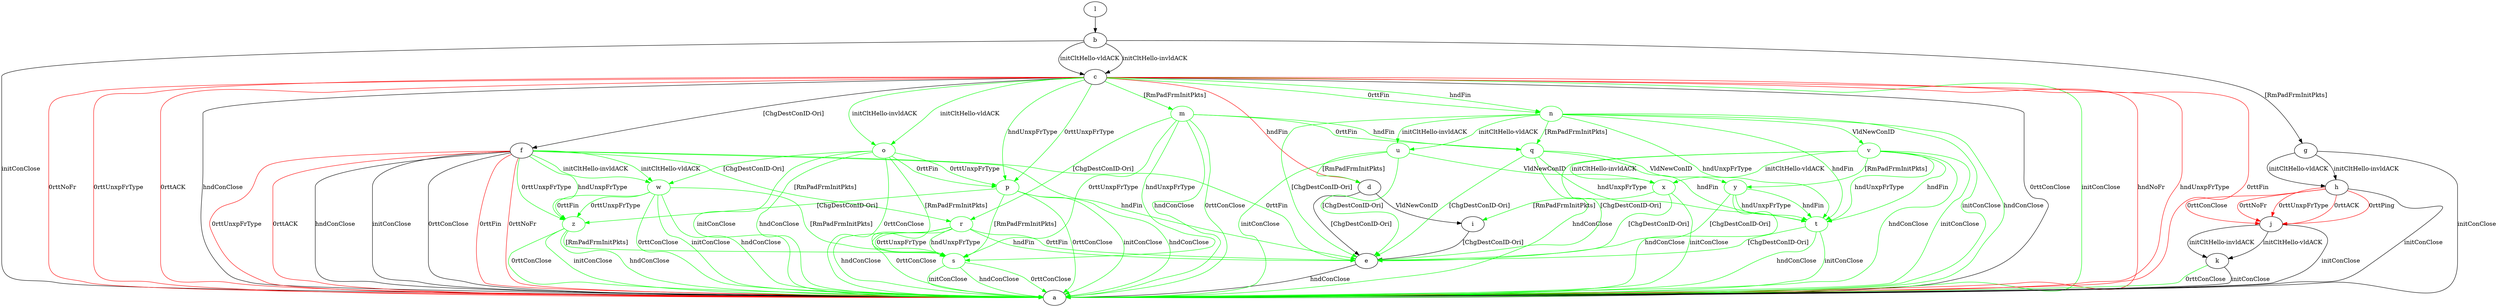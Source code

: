 digraph "" {
	b -> a	[key=0,
		label="initConClose "];
	b -> c	[key=0,
		label="initCltHello-vldACK "];
	b -> c	[key=1,
		label="initCltHello-invldACK "];
	b -> g	[key=0,
		label="[RmPadFrmInitPkts] "];
	c -> a	[key=0,
		label="hndConClose "];
	c -> a	[key=1,
		label="0rttConClose "];
	c -> a	[key=2,
		color=green,
		label="initConClose "];
	c -> a	[key=3,
		color=red,
		label="hndNoFr "];
	c -> a	[key=4,
		color=red,
		label="hndUnxpFrType "];
	c -> a	[key=5,
		color=red,
		label="0rttFin "];
	c -> a	[key=6,
		color=red,
		label="0rttNoFr "];
	c -> a	[key=7,
		color=red,
		label="0rttUnxpFrType "];
	c -> a	[key=8,
		color=red,
		label="0rttACK "];
	c -> d	[key=0,
		color=red,
		label="hndFin "];
	c -> f	[key=0,
		label="[ChgDestConID-Ori] "];
	m	[color=green];
	c -> m	[key=0,
		color=green,
		label="[RmPadFrmInitPkts] "];
	n	[color=green];
	c -> n	[key=0,
		color=green,
		label="hndFin "];
	c -> n	[key=1,
		color=green,
		label="0rttFin "];
	o	[color=green];
	c -> o	[key=0,
		color=green,
		label="initCltHello-vldACK "];
	c -> o	[key=1,
		color=green,
		label="initCltHello-invldACK "];
	p	[color=green];
	c -> p	[key=0,
		color=green,
		label="hndUnxpFrType "];
	c -> p	[key=1,
		color=green,
		label="0rttUnxpFrType "];
	d -> e	[key=0,
		label="[ChgDestConID-Ori] "];
	d -> i	[key=0,
		label="VldNewConID "];
	e -> a	[key=0,
		label="hndConClose "];
	f -> a	[key=0,
		label="initConClose "];
	f -> a	[key=1,
		label="hndConClose "];
	f -> a	[key=2,
		label="0rttConClose "];
	f -> a	[key=3,
		color=red,
		label="0rttFin "];
	f -> a	[key=4,
		color=red,
		label="0rttNoFr "];
	f -> a	[key=5,
		color=red,
		label="0rttUnxpFrType "];
	f -> a	[key=6,
		color=red,
		label="0rttACK "];
	f -> e	[key=0,
		color=green,
		label="hndFin "];
	f -> e	[key=1,
		color=green,
		label="0rttFin "];
	r	[color=green];
	f -> r	[key=0,
		color=green,
		label="[RmPadFrmInitPkts] "];
	w	[color=green];
	f -> w	[key=0,
		color=green,
		label="initCltHello-vldACK "];
	f -> w	[key=1,
		color=green,
		label="initCltHello-invldACK "];
	z	[color=green];
	f -> z	[key=0,
		color=green,
		label="hndUnxpFrType "];
	f -> z	[key=1,
		color=green,
		label="0rttUnxpFrType "];
	g -> a	[key=0,
		label="initConClose "];
	g -> h	[key=0,
		label="initCltHello-vldACK "];
	g -> h	[key=1,
		label="initCltHello-invldACK "];
	h -> a	[key=0,
		label="initConClose "];
	h -> j	[key=0,
		color=red,
		label="0rttPing "];
	h -> j	[key=1,
		color=red,
		label="0rttConClose "];
	h -> j	[key=2,
		color=red,
		label="0rttNoFr "];
	h -> j	[key=3,
		color=red,
		label="0rttUnxpFrType "];
	h -> j	[key=4,
		color=red,
		label="0rttACK "];
	i -> e	[key=0,
		label="[ChgDestConID-Ori] "];
	j -> a	[key=0,
		label="initConClose "];
	j -> k	[key=0,
		label="initCltHello-vldACK "];
	j -> k	[key=1,
		label="initCltHello-invldACK "];
	k -> a	[key=0,
		label="initConClose "];
	k -> a	[key=1,
		color=green,
		label="0rttConClose "];
	l -> b	[key=0];
	m -> a	[key=0,
		color=green,
		label="hndConClose "];
	m -> a	[key=1,
		color=green,
		label="0rttConClose "];
	q	[color=green];
	m -> q	[key=0,
		color=green,
		label="hndFin "];
	m -> q	[key=1,
		color=green,
		label="0rttFin "];
	m -> r	[key=0,
		color=green,
		label="[ChgDestConID-Ori] "];
	s	[color=green];
	m -> s	[key=0,
		color=green,
		label="hndUnxpFrType "];
	m -> s	[key=1,
		color=green,
		label="0rttUnxpFrType "];
	n -> a	[key=0,
		color=green,
		label="initConClose "];
	n -> a	[key=1,
		color=green,
		label="hndConClose "];
	n -> e	[key=0,
		color=green,
		label="[ChgDestConID-Ori] "];
	n -> q	[key=0,
		color=green,
		label="[RmPadFrmInitPkts] "];
	t	[color=green];
	n -> t	[key=0,
		color=green,
		label="hndFin "];
	n -> t	[key=1,
		color=green,
		label="hndUnxpFrType "];
	u	[color=green];
	n -> u	[key=0,
		color=green,
		label="initCltHello-vldACK "];
	n -> u	[key=1,
		color=green,
		label="initCltHello-invldACK "];
	v	[color=green];
	n -> v	[key=0,
		color=green,
		label="VldNewConID "];
	o -> a	[key=0,
		color=green,
		label="initConClose "];
	o -> a	[key=1,
		color=green,
		label="hndConClose "];
	o -> a	[key=2,
		color=green,
		label="0rttConClose "];
	o -> p	[key=0,
		color=green,
		label="0rttFin "];
	o -> p	[key=1,
		color=green,
		label="0rttUnxpFrType "];
	o -> s	[key=0,
		color=green,
		label="[RmPadFrmInitPkts] "];
	o -> w	[key=0,
		color=green,
		label="[ChgDestConID-Ori] "];
	p -> a	[key=0,
		color=green,
		label="initConClose "];
	p -> a	[key=1,
		color=green,
		label="hndConClose "];
	p -> a	[key=2,
		color=green,
		label="0rttConClose "];
	p -> s	[key=0,
		color=green,
		label="[RmPadFrmInitPkts] "];
	p -> z	[key=0,
		color=green,
		label="[ChgDestConID-Ori] "];
	q -> a	[key=0,
		color=green,
		label="hndConClose "];
	q -> e	[key=0,
		color=green,
		label="[ChgDestConID-Ori] "];
	q -> t	[key=0,
		color=green,
		label="hndFin "];
	q -> t	[key=1,
		color=green,
		label="hndUnxpFrType "];
	y	[color=green];
	q -> y	[key=0,
		color=green,
		label="VldNewConID "];
	r -> a	[key=0,
		color=green,
		label="hndConClose "];
	r -> a	[key=1,
		color=green,
		label="0rttConClose "];
	r -> e	[key=0,
		color=green,
		label="hndFin "];
	r -> e	[key=1,
		color=green,
		label="0rttFin "];
	r -> s	[key=0,
		color=green,
		label="hndUnxpFrType "];
	r -> s	[key=1,
		color=green,
		label="0rttUnxpFrType "];
	s -> a	[key=0,
		color=green,
		label="initConClose "];
	s -> a	[key=1,
		color=green,
		label="hndConClose "];
	s -> a	[key=2,
		color=green,
		label="0rttConClose "];
	t -> a	[key=0,
		color=green,
		label="initConClose "];
	t -> a	[key=1,
		color=green,
		label="hndConClose "];
	t -> e	[key=0,
		color=green,
		label="[ChgDestConID-Ori] "];
	u -> a	[key=0,
		color=green,
		label="initConClose "];
	u -> d	[key=0,
		color=green,
		label="[RmPadFrmInitPkts] "];
	u -> e	[key=0,
		color=green,
		label="[ChgDestConID-Ori] "];
	x	[color=green];
	u -> x	[key=0,
		color=green,
		label="VldNewConID "];
	v -> a	[key=0,
		color=green,
		label="initConClose "];
	v -> a	[key=1,
		color=green,
		label="hndConClose "];
	v -> e	[key=0,
		color=green,
		label="[ChgDestConID-Ori] "];
	v -> t	[key=0,
		color=green,
		label="hndFin "];
	v -> t	[key=1,
		color=green,
		label="hndUnxpFrType "];
	v -> x	[key=0,
		color=green,
		label="initCltHello-vldACK "];
	v -> x	[key=1,
		color=green,
		label="initCltHello-invldACK "];
	v -> y	[key=0,
		color=green,
		label="[RmPadFrmInitPkts] "];
	w -> a	[key=0,
		color=green,
		label="initConClose "];
	w -> a	[key=1,
		color=green,
		label="hndConClose "];
	w -> a	[key=2,
		color=green,
		label="0rttConClose "];
	w -> s	[key=0,
		color=green,
		label="[RmPadFrmInitPkts] "];
	w -> z	[key=0,
		color=green,
		label="0rttFin "];
	w -> z	[key=1,
		color=green,
		label="0rttUnxpFrType "];
	x -> a	[key=0,
		color=green,
		label="initConClose "];
	x -> e	[key=0,
		color=green,
		label="[ChgDestConID-Ori] "];
	x -> i	[key=0,
		color=green,
		label="[RmPadFrmInitPkts] "];
	y -> a	[key=0,
		color=green,
		label="hndConClose "];
	y -> e	[key=0,
		color=green,
		label="[ChgDestConID-Ori] "];
	y -> t	[key=0,
		color=green,
		label="hndFin "];
	y -> t	[key=1,
		color=green,
		label="hndUnxpFrType "];
	z -> a	[key=0,
		color=green,
		label="initConClose "];
	z -> a	[key=1,
		color=green,
		label="hndConClose "];
	z -> a	[key=2,
		color=green,
		label="0rttConClose "];
	z -> s	[key=0,
		color=green,
		label="[RmPadFrmInitPkts] "];
}
